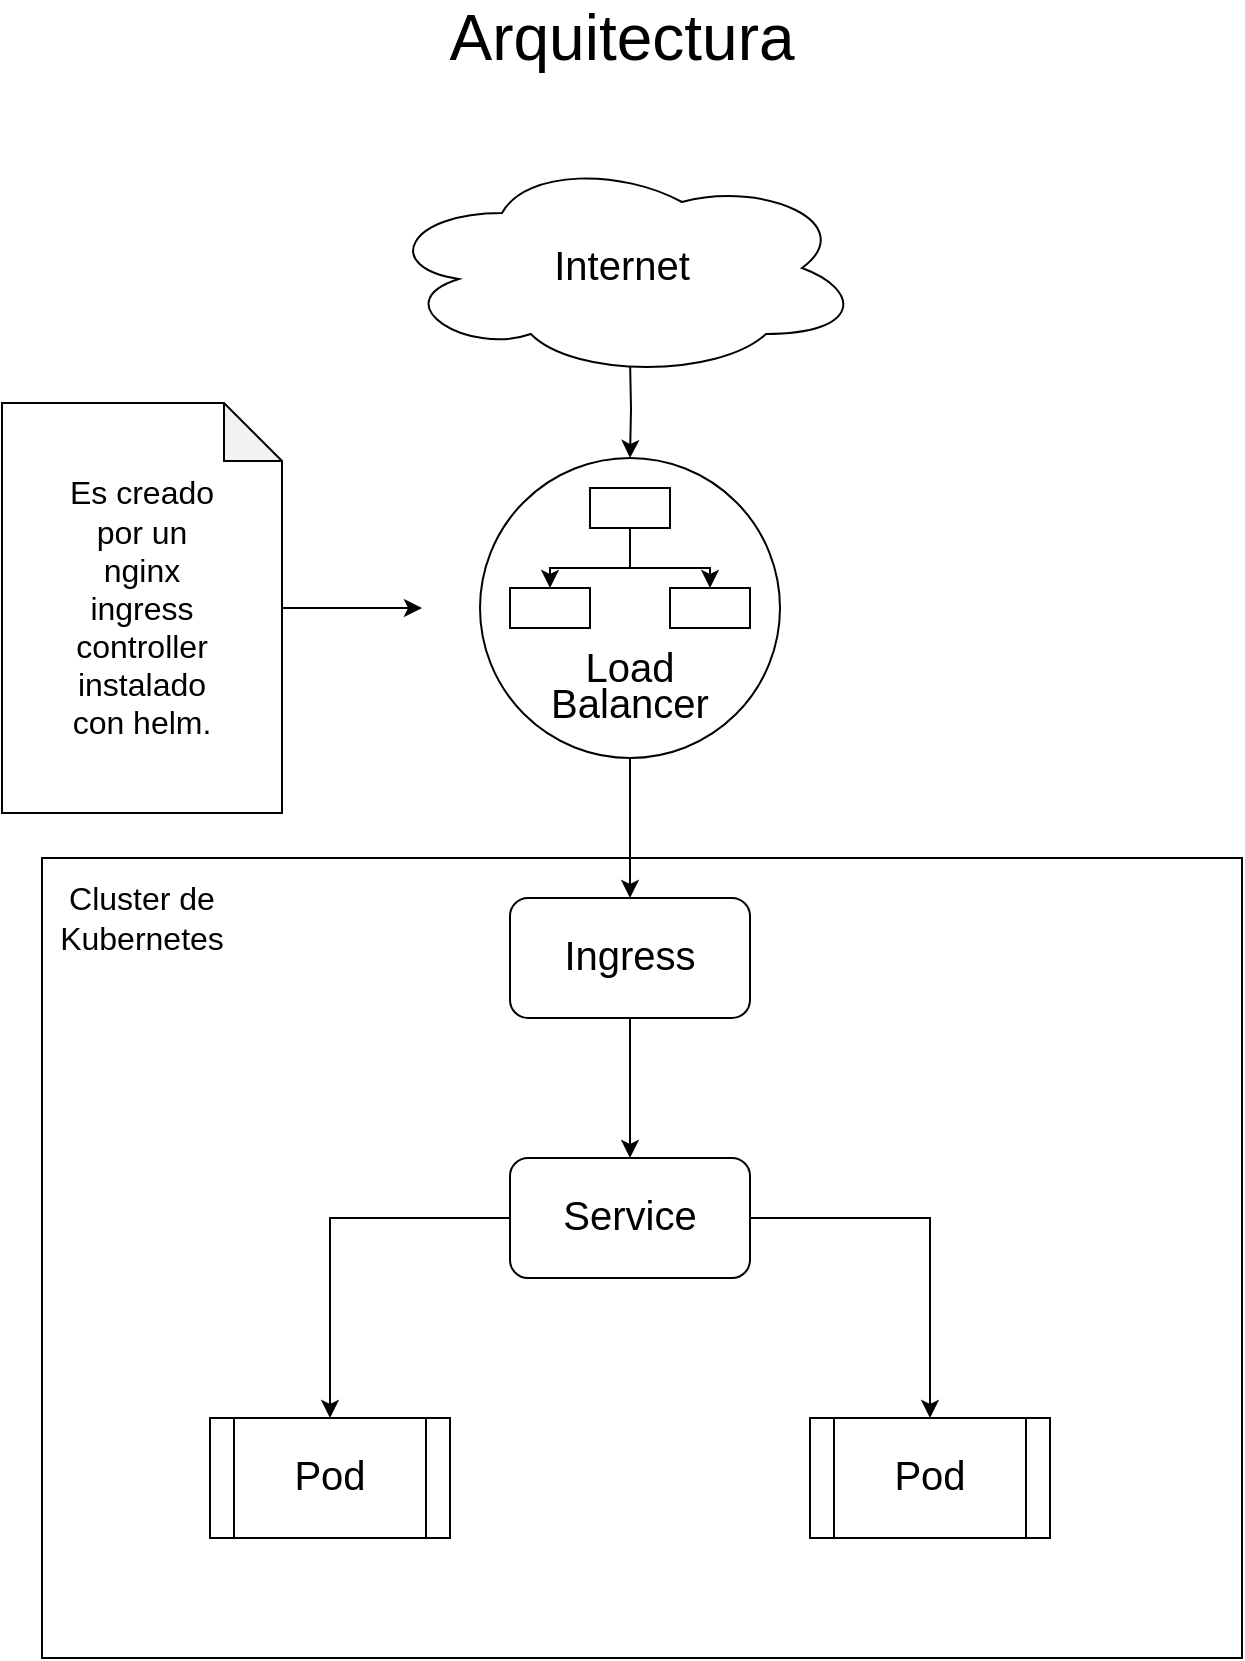 <mxfile version="13.10.0" type="embed">
    <diagram id="D-kmonV67_GqgQh0y7cX" name="Page-1">
        <mxGraphModel dx="1770" dy="1167" grid="1" gridSize="10" guides="1" tooltips="1" connect="1" arrows="1" fold="1" page="1" pageScale="1" pageWidth="827" pageHeight="1169" math="0" shadow="0">
            <root>
                <mxCell id="0"/>
                <mxCell id="1" parent="0"/>
                <mxCell id="52" value="" style="rounded=0;whiteSpace=wrap;html=1;fontSize=16;align=center;" vertex="1" parent="1">
                    <mxGeometry x="124" y="470" width="600" height="400" as="geometry"/>
                </mxCell>
                <mxCell id="32" style="edgeStyle=orthogonalEdgeStyle;rounded=0;orthogonalLoop=1;jettySize=auto;html=1;entryX=0.5;entryY=0;entryDx=0;entryDy=0;" edge="1" parent="1" target="23">
                    <mxGeometry relative="1" as="geometry">
                        <mxPoint x="418" y="220" as="sourcePoint"/>
                    </mxGeometry>
                </mxCell>
                <mxCell id="2" value="" style="ellipse;shape=cloud;whiteSpace=wrap;html=1;" vertex="1" parent="1">
                    <mxGeometry x="294" y="120" width="240" height="110" as="geometry"/>
                </mxCell>
                <mxCell id="41" style="edgeStyle=orthogonalEdgeStyle;rounded=0;orthogonalLoop=1;jettySize=auto;html=1;entryX=0.5;entryY=0;entryDx=0;entryDy=0;fontSize=16;" edge="1" parent="1" source="23" target="39">
                    <mxGeometry relative="1" as="geometry"/>
                </mxCell>
                <mxCell id="23" value="" style="ellipse;whiteSpace=wrap;html=1;aspect=fixed;" vertex="1" parent="1">
                    <mxGeometry x="343" y="270" width="150" height="150" as="geometry"/>
                </mxCell>
                <mxCell id="24" style="edgeStyle=orthogonalEdgeStyle;rounded=0;orthogonalLoop=1;jettySize=auto;html=1;entryX=0.5;entryY=0;entryDx=0;entryDy=0;" edge="1" parent="1" source="26" target="27">
                    <mxGeometry relative="1" as="geometry"/>
                </mxCell>
                <mxCell id="25" style="edgeStyle=orthogonalEdgeStyle;rounded=0;orthogonalLoop=1;jettySize=auto;html=1;exitX=0.5;exitY=1;exitDx=0;exitDy=0;entryX=0.5;entryY=0;entryDx=0;entryDy=0;" edge="1" parent="1" source="26" target="28">
                    <mxGeometry relative="1" as="geometry"/>
                </mxCell>
                <mxCell id="26" value="" style="whiteSpace=wrap;html=1;" vertex="1" parent="1">
                    <mxGeometry x="398" y="285" width="40" height="20" as="geometry"/>
                </mxCell>
                <mxCell id="27" value="" style="whiteSpace=wrap;html=1;" vertex="1" parent="1">
                    <mxGeometry x="358" y="335" width="40" height="20" as="geometry"/>
                </mxCell>
                <mxCell id="28" value="" style="whiteSpace=wrap;html=1;" vertex="1" parent="1">
                    <mxGeometry x="438" y="335" width="40" height="20" as="geometry"/>
                </mxCell>
                <mxCell id="29" value="&lt;p style=&quot;line-height: 120%&quot;&gt;&lt;font style=&quot;font-size: 20px&quot;&gt;Internet&lt;/font&gt;&lt;/p&gt;" style="text;html=1;strokeColor=none;fillColor=none;align=center;verticalAlign=middle;whiteSpace=wrap;rounded=0;" vertex="1" parent="1">
                    <mxGeometry x="376" y="155" width="76" height="40" as="geometry"/>
                </mxCell>
                <mxCell id="30" value="&lt;p style=&quot;line-height: 120%&quot;&gt;&lt;font style=&quot;font-size: 20px&quot;&gt;Load Balancer&lt;/font&gt;&lt;/p&gt;" style="text;html=1;strokeColor=none;fillColor=none;align=center;verticalAlign=middle;whiteSpace=wrap;rounded=0;" vertex="1" parent="1">
                    <mxGeometry x="380" y="365" width="76" height="40" as="geometry"/>
                </mxCell>
                <mxCell id="38" style="edgeStyle=orthogonalEdgeStyle;rounded=0;orthogonalLoop=1;jettySize=auto;html=1;fontSize=16;" edge="1" parent="1" source="34">
                    <mxGeometry relative="1" as="geometry">
                        <mxPoint x="314" y="345" as="targetPoint"/>
                    </mxGeometry>
                </mxCell>
                <mxCell id="34" value="" style="shape=note;whiteSpace=wrap;html=1;backgroundOutline=1;darkOpacity=0.05;size=29;" vertex="1" parent="1">
                    <mxGeometry x="104" y="242.5" width="140" height="205" as="geometry"/>
                </mxCell>
                <mxCell id="36" value="&lt;span style=&quot;font-size: 16px&quot;&gt;Es creado por un nginx ingress controller instalado con helm.&lt;/span&gt;" style="text;html=1;strokeColor=none;fillColor=none;align=center;verticalAlign=middle;whiteSpace=wrap;rounded=0;fontSize=16;" vertex="1" parent="1">
                    <mxGeometry x="129" y="290" width="90" height="110" as="geometry"/>
                </mxCell>
                <mxCell id="44" style="edgeStyle=orthogonalEdgeStyle;rounded=0;orthogonalLoop=1;jettySize=auto;html=1;exitX=0.5;exitY=1;exitDx=0;exitDy=0;entryX=0.5;entryY=0;entryDx=0;entryDy=0;fontSize=16;" edge="1" parent="1" source="39" target="42">
                    <mxGeometry relative="1" as="geometry"/>
                </mxCell>
                <mxCell id="39" value="" style="rounded=1;whiteSpace=wrap;html=1;fontSize=16;align=center;" vertex="1" parent="1">
                    <mxGeometry x="358" y="490" width="120" height="60" as="geometry"/>
                </mxCell>
                <mxCell id="40" value="&lt;p style=&quot;line-height: 120%&quot;&gt;&lt;font style=&quot;font-size: 20px&quot;&gt;Ingress&lt;/font&gt;&lt;/p&gt;" style="text;html=1;strokeColor=none;fillColor=none;align=center;verticalAlign=middle;whiteSpace=wrap;rounded=0;" vertex="1" parent="1">
                    <mxGeometry x="380" y="500" width="76" height="40" as="geometry"/>
                </mxCell>
                <mxCell id="47" style="edgeStyle=orthogonalEdgeStyle;rounded=0;orthogonalLoop=1;jettySize=auto;html=1;entryX=0.5;entryY=0;entryDx=0;entryDy=0;fontSize=16;" edge="1" parent="1" source="42" target="45">
                    <mxGeometry relative="1" as="geometry"/>
                </mxCell>
                <mxCell id="57" style="edgeStyle=orthogonalEdgeStyle;rounded=0;orthogonalLoop=1;jettySize=auto;html=1;entryX=0.5;entryY=0;entryDx=0;entryDy=0;fontSize=16;" edge="1" parent="1" source="42" target="46">
                    <mxGeometry relative="1" as="geometry"/>
                </mxCell>
                <mxCell id="42" value="" style="rounded=1;whiteSpace=wrap;html=1;fontSize=16;align=center;" vertex="1" parent="1">
                    <mxGeometry x="358" y="620" width="120" height="60" as="geometry"/>
                </mxCell>
                <mxCell id="43" value="&lt;p style=&quot;line-height: 120%&quot;&gt;&lt;font style=&quot;font-size: 20px&quot;&gt;Service&lt;/font&gt;&lt;/p&gt;" style="text;html=1;strokeColor=none;fillColor=none;align=center;verticalAlign=middle;whiteSpace=wrap;rounded=0;" vertex="1" parent="1">
                    <mxGeometry x="380" y="630" width="76" height="40" as="geometry"/>
                </mxCell>
                <mxCell id="45" value="" style="shape=process;whiteSpace=wrap;html=1;backgroundOutline=1;fontSize=16;align=center;" vertex="1" parent="1">
                    <mxGeometry x="208" y="750" width="120" height="60" as="geometry"/>
                </mxCell>
                <mxCell id="46" value="" style="shape=process;whiteSpace=wrap;html=1;backgroundOutline=1;fontSize=16;align=center;" vertex="1" parent="1">
                    <mxGeometry x="508" y="750" width="120" height="60" as="geometry"/>
                </mxCell>
                <mxCell id="49" value="&lt;p style=&quot;line-height: 120%&quot;&gt;&lt;font style=&quot;font-size: 20px&quot;&gt;Pod&lt;/font&gt;&lt;/p&gt;" style="text;html=1;strokeColor=none;fillColor=none;align=center;verticalAlign=middle;whiteSpace=wrap;rounded=0;" vertex="1" parent="1">
                    <mxGeometry x="230" y="760" width="76" height="40" as="geometry"/>
                </mxCell>
                <mxCell id="50" value="&lt;p style=&quot;line-height: 120%&quot;&gt;&lt;font style=&quot;font-size: 20px&quot;&gt;Pod&lt;/font&gt;&lt;/p&gt;" style="text;html=1;strokeColor=none;fillColor=none;align=center;verticalAlign=middle;whiteSpace=wrap;rounded=0;" vertex="1" parent="1">
                    <mxGeometry x="530" y="760" width="76" height="40" as="geometry"/>
                </mxCell>
                <mxCell id="54" value="Cluster de Kubernetes" style="text;html=1;strokeColor=none;fillColor=none;align=center;verticalAlign=middle;whiteSpace=wrap;rounded=0;fontSize=16;" vertex="1" parent="1">
                    <mxGeometry x="154" y="490" width="40" height="20" as="geometry"/>
                </mxCell>
                <mxCell id="58" value="Arquitectura" style="text;html=1;strokeColor=none;fillColor=none;align=center;verticalAlign=middle;whiteSpace=wrap;rounded=0;fontSize=32;" vertex="1" parent="1">
                    <mxGeometry x="394" y="50" width="40" height="20" as="geometry"/>
                </mxCell>
            </root>
        </mxGraphModel>
    </diagram>
</mxfile>